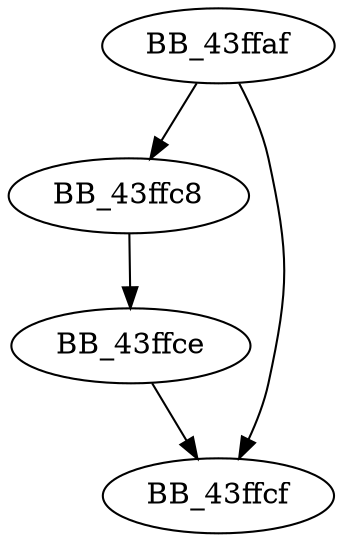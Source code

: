 DiGraph unknown_libname_77{
BB_43ffaf->BB_43ffc8
BB_43ffaf->BB_43ffcf
BB_43ffc8->BB_43ffce
BB_43ffce->BB_43ffcf
}
